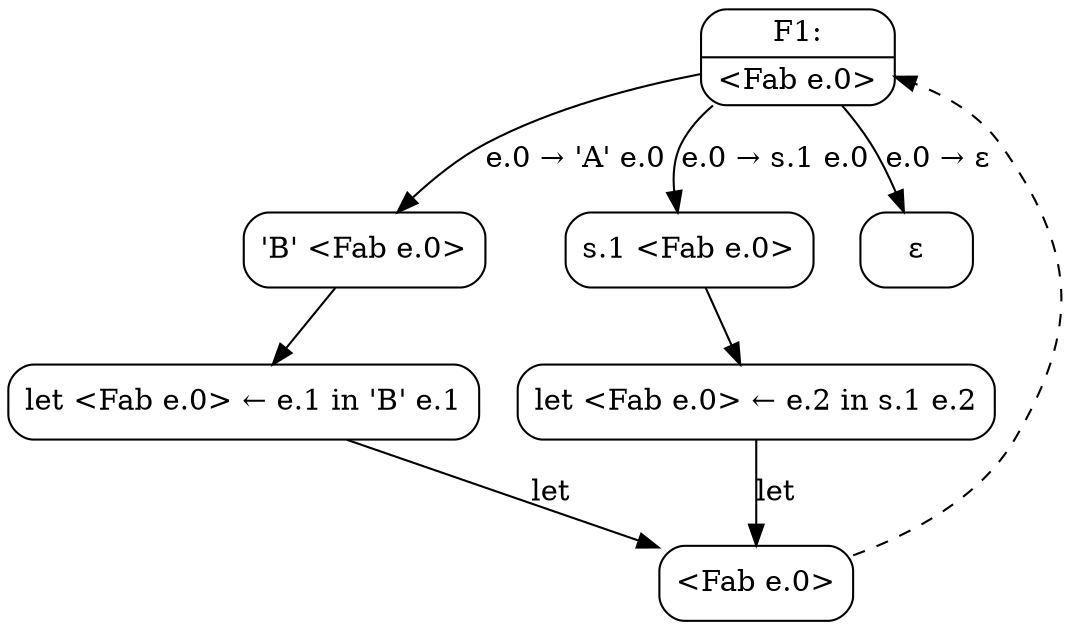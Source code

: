 digraph {
  node [shape=box, style=rounded];

  F1 [shape=record, label="{F1:|\<Fab e.0\>}"];
  C1 [label="'B' <Fab e.0>"];
  F1 -> C1 [label="e.0 → 'A' e.0"];
  C2 [label="s.1 <Fab e.0>"];
  F1 -> C2 [label="e.0 → s.1 e.0"];
  C3 [label="ε"];
  F1 -> C3 [label="e.0 → ε"];
  L1 [label="let <Fab e.0> ← e.1 in 'B' e.1"];
  C1 -> L1;
  C4 [label="<Fab e.0>"];
  L1 -> C4 [label="let"];
  C4 -> F1 [style=dashed];
  L2 [label="let <Fab e.0> ← e.2 in s.1 e.2"];
  C2 -> L2;
  L2 -> C4 [label="let"];
}
